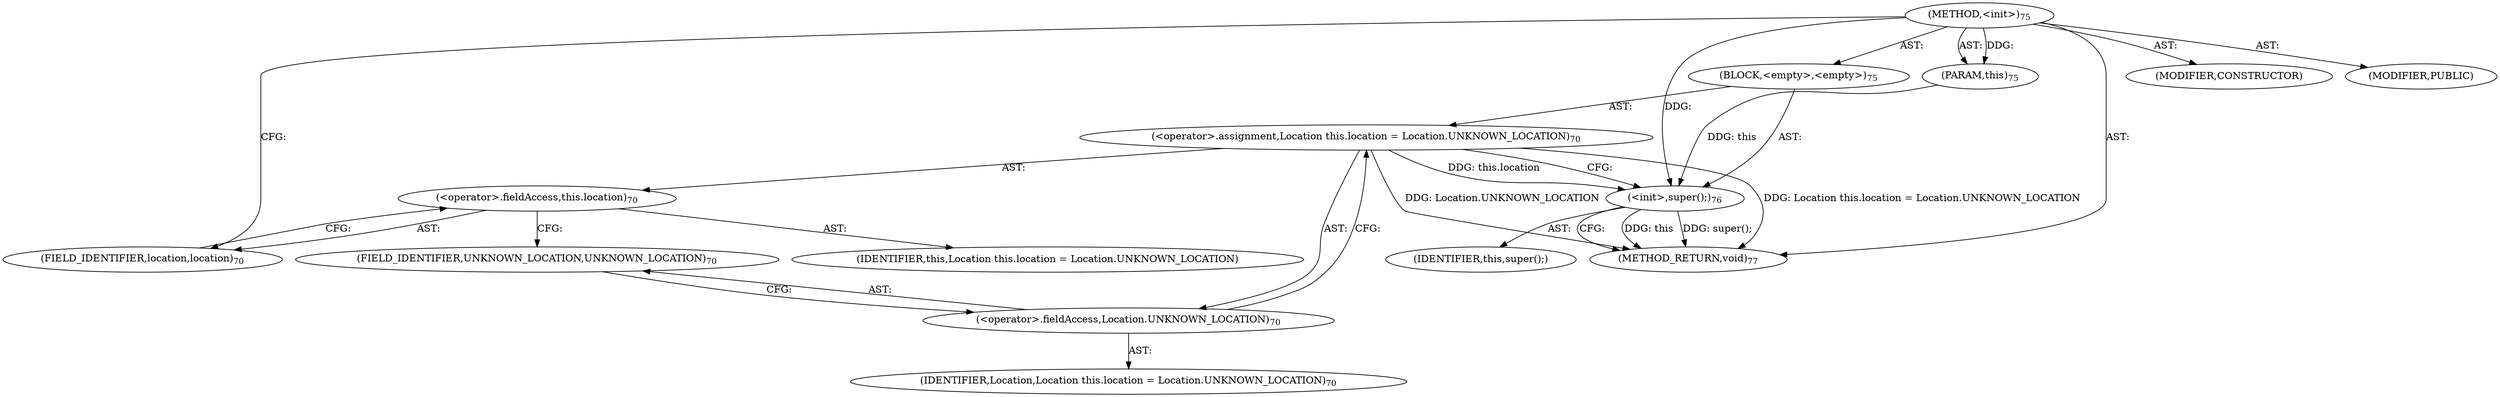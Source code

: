 digraph "&lt;init&gt;" {  
"111669149696" [label = <(METHOD,&lt;init&gt;)<SUB>75</SUB>> ]
"115964116996" [label = <(PARAM,this)<SUB>75</SUB>> ]
"25769803776" [label = <(BLOCK,&lt;empty&gt;,&lt;empty&gt;)<SUB>75</SUB>> ]
"30064771080" [label = <(&lt;operator&gt;.assignment,Location this.location = Location.UNKNOWN_LOCATION)<SUB>70</SUB>> ]
"30064771081" [label = <(&lt;operator&gt;.fieldAccess,this.location)<SUB>70</SUB>> ]
"68719476759" [label = <(IDENTIFIER,this,Location this.location = Location.UNKNOWN_LOCATION)> ]
"55834574848" [label = <(FIELD_IDENTIFIER,location,location)<SUB>70</SUB>> ]
"30064771082" [label = <(&lt;operator&gt;.fieldAccess,Location.UNKNOWN_LOCATION)<SUB>70</SUB>> ]
"68719476760" [label = <(IDENTIFIER,Location,Location this.location = Location.UNKNOWN_LOCATION)<SUB>70</SUB>> ]
"55834574849" [label = <(FIELD_IDENTIFIER,UNKNOWN_LOCATION,UNKNOWN_LOCATION)<SUB>70</SUB>> ]
"30064771072" [label = <(&lt;init&gt;,super();)<SUB>76</SUB>> ]
"68719476740" [label = <(IDENTIFIER,this,super();)> ]
"133143986178" [label = <(MODIFIER,CONSTRUCTOR)> ]
"133143986179" [label = <(MODIFIER,PUBLIC)> ]
"128849018880" [label = <(METHOD_RETURN,void)<SUB>77</SUB>> ]
  "111669149696" -> "115964116996"  [ label = "AST: "] 
  "111669149696" -> "25769803776"  [ label = "AST: "] 
  "111669149696" -> "133143986178"  [ label = "AST: "] 
  "111669149696" -> "133143986179"  [ label = "AST: "] 
  "111669149696" -> "128849018880"  [ label = "AST: "] 
  "25769803776" -> "30064771080"  [ label = "AST: "] 
  "25769803776" -> "30064771072"  [ label = "AST: "] 
  "30064771080" -> "30064771081"  [ label = "AST: "] 
  "30064771080" -> "30064771082"  [ label = "AST: "] 
  "30064771081" -> "68719476759"  [ label = "AST: "] 
  "30064771081" -> "55834574848"  [ label = "AST: "] 
  "30064771082" -> "68719476760"  [ label = "AST: "] 
  "30064771082" -> "55834574849"  [ label = "AST: "] 
  "30064771072" -> "68719476740"  [ label = "AST: "] 
  "30064771080" -> "30064771072"  [ label = "CFG: "] 
  "30064771072" -> "128849018880"  [ label = "CFG: "] 
  "30064771081" -> "55834574849"  [ label = "CFG: "] 
  "30064771082" -> "30064771080"  [ label = "CFG: "] 
  "55834574848" -> "30064771081"  [ label = "CFG: "] 
  "55834574849" -> "30064771082"  [ label = "CFG: "] 
  "111669149696" -> "55834574848"  [ label = "CFG: "] 
  "30064771080" -> "128849018880"  [ label = "DDG: Location.UNKNOWN_LOCATION"] 
  "30064771080" -> "128849018880"  [ label = "DDG: Location this.location = Location.UNKNOWN_LOCATION"] 
  "30064771072" -> "128849018880"  [ label = "DDG: this"] 
  "30064771072" -> "128849018880"  [ label = "DDG: super();"] 
  "111669149696" -> "115964116996"  [ label = "DDG: "] 
  "115964116996" -> "30064771072"  [ label = "DDG: this"] 
  "30064771080" -> "30064771072"  [ label = "DDG: this.location"] 
  "111669149696" -> "30064771072"  [ label = "DDG: "] 
}
